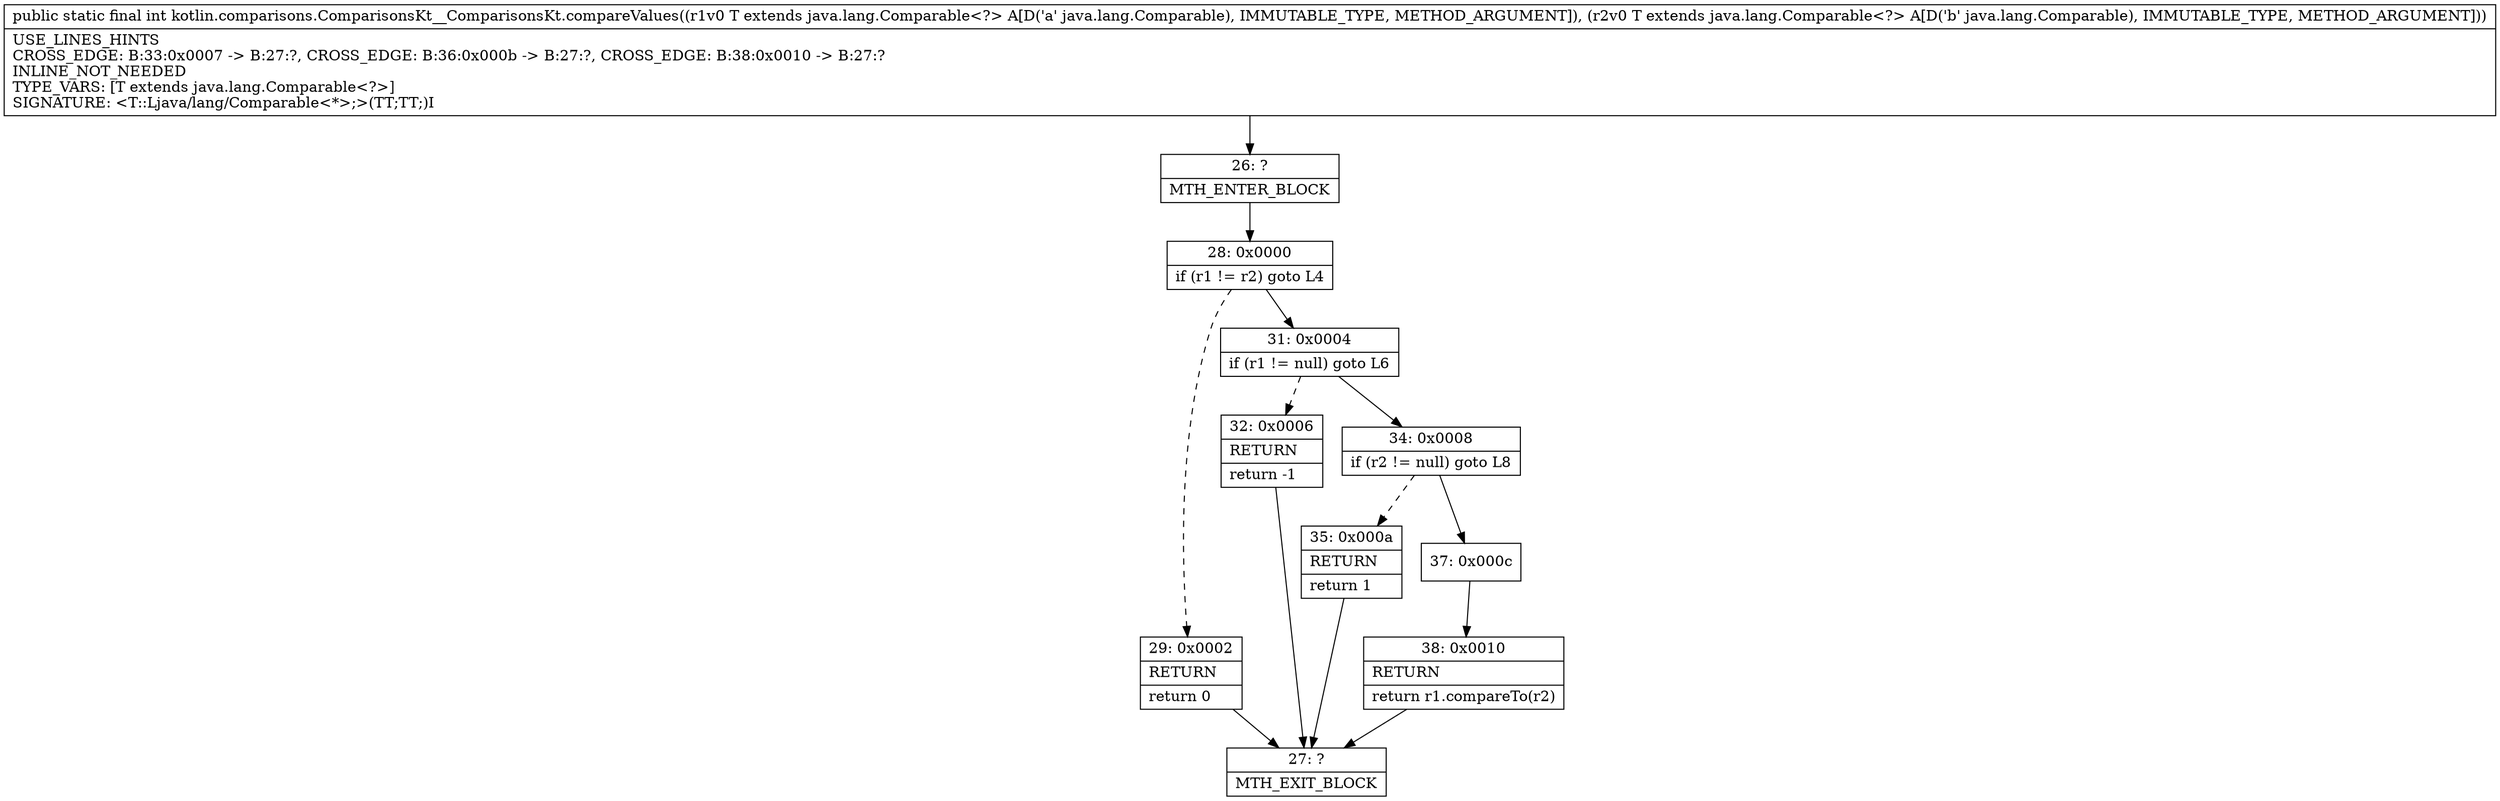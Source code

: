 digraph "CFG forkotlin.comparisons.ComparisonsKt__ComparisonsKt.compareValues(Ljava\/lang\/Comparable;Ljava\/lang\/Comparable;)I" {
Node_26 [shape=record,label="{26\:\ ?|MTH_ENTER_BLOCK\l}"];
Node_28 [shape=record,label="{28\:\ 0x0000|if (r1 != r2) goto L4\l}"];
Node_29 [shape=record,label="{29\:\ 0x0002|RETURN\l|return 0\l}"];
Node_27 [shape=record,label="{27\:\ ?|MTH_EXIT_BLOCK\l}"];
Node_31 [shape=record,label="{31\:\ 0x0004|if (r1 != null) goto L6\l}"];
Node_32 [shape=record,label="{32\:\ 0x0006|RETURN\l|return \-1\l}"];
Node_34 [shape=record,label="{34\:\ 0x0008|if (r2 != null) goto L8\l}"];
Node_35 [shape=record,label="{35\:\ 0x000a|RETURN\l|return 1\l}"];
Node_37 [shape=record,label="{37\:\ 0x000c}"];
Node_38 [shape=record,label="{38\:\ 0x0010|RETURN\l|return r1.compareTo(r2)\l}"];
MethodNode[shape=record,label="{public static final int kotlin.comparisons.ComparisonsKt__ComparisonsKt.compareValues((r1v0 T extends java.lang.Comparable\<?\> A[D('a' java.lang.Comparable), IMMUTABLE_TYPE, METHOD_ARGUMENT]), (r2v0 T extends java.lang.Comparable\<?\> A[D('b' java.lang.Comparable), IMMUTABLE_TYPE, METHOD_ARGUMENT]))  | USE_LINES_HINTS\lCROSS_EDGE: B:33:0x0007 \-\> B:27:?, CROSS_EDGE: B:36:0x000b \-\> B:27:?, CROSS_EDGE: B:38:0x0010 \-\> B:27:?\lINLINE_NOT_NEEDED\lTYPE_VARS: [T extends java.lang.Comparable\<?\>]\lSIGNATURE: \<T::Ljava\/lang\/Comparable\<*\>;\>(TT;TT;)I\l}"];
MethodNode -> Node_26;Node_26 -> Node_28;
Node_28 -> Node_29[style=dashed];
Node_28 -> Node_31;
Node_29 -> Node_27;
Node_31 -> Node_32[style=dashed];
Node_31 -> Node_34;
Node_32 -> Node_27;
Node_34 -> Node_35[style=dashed];
Node_34 -> Node_37;
Node_35 -> Node_27;
Node_37 -> Node_38;
Node_38 -> Node_27;
}

